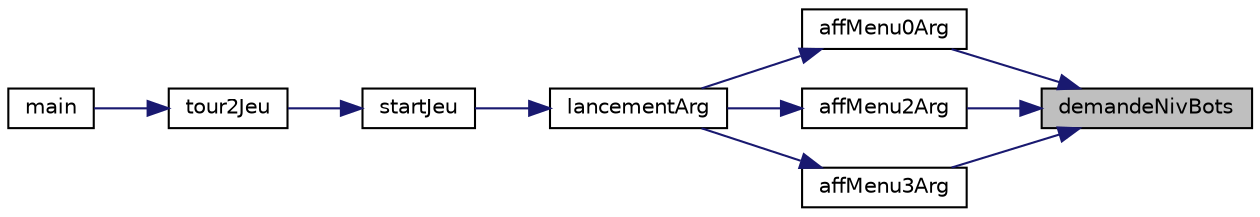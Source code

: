 digraph "demandeNivBots"
{
 // INTERACTIVE_SVG=YES
 // LATEX_PDF_SIZE
  edge [fontname="Helvetica",fontsize="10",labelfontname="Helvetica",labelfontsize="10"];
  node [fontname="Helvetica",fontsize="10",shape=record];
  rankdir="RL";
  Node1 [label="demandeNivBots",height=0.2,width=0.4,color="black", fillcolor="grey75", style="filled", fontcolor="black",tooltip=": demande à l'utilisateur le niveau des bots"];
  Node1 -> Node2 [dir="back",color="midnightblue",fontsize="10",style="solid",fontname="Helvetica"];
  Node2 [label="affMenu0Arg",height=0.2,width=0.4,color="black", fillcolor="white", style="filled",URL="$etienne_8c.html#add191c234e4761402a10fc37c780a0dc",tooltip=": demande à l'utilisateur le niveau des bots"];
  Node2 -> Node3 [dir="back",color="midnightblue",fontsize="10",style="solid",fontname="Helvetica"];
  Node3 [label="lancementArg",height=0.2,width=0.4,color="black", fillcolor="white", style="filled",URL="$etienne_8c.html#a317970f049c6f2e6b462f99649c76b60",tooltip=": demande à l'utilisateur le niveau des bots"];
  Node3 -> Node4 [dir="back",color="midnightblue",fontsize="10",style="solid",fontname="Helvetica"];
  Node4 [label="startJeu",height=0.2,width=0.4,color="black", fillcolor="white", style="filled",URL="$paul_8c.html#aa6907d9a4dfdf2849cd992c0d29d1e36",tooltip=": Lance le jeu avec les arguments données par le joueur"];
  Node4 -> Node5 [dir="back",color="midnightblue",fontsize="10",style="solid",fontname="Helvetica"];
  Node5 [label="tour2Jeu",height=0.2,width=0.4,color="black", fillcolor="white", style="filled",URL="$paul_8c.html#af93d3121afa95f7a3e7d318fa364f568",tooltip=": Lance le jeu et fait une boucle tant que le jeu n'est pas fini"];
  Node5 -> Node6 [dir="back",color="midnightblue",fontsize="10",style="solid",fontname="Helvetica"];
  Node6 [label="main",height=0.2,width=0.4,color="black", fillcolor="white", style="filled",URL="$main_8c.html#ac4c0f8a8146b128f1b8f920e3a9c3b1e",tooltip=" "];
  Node1 -> Node7 [dir="back",color="midnightblue",fontsize="10",style="solid",fontname="Helvetica"];
  Node7 [label="affMenu2Arg",height=0.2,width=0.4,color="black", fillcolor="white", style="filled",URL="$etienne_8c.html#a916fd519f8a566d0aadc4244c72dbb8f",tooltip=": demande à l'utilisateur le niveau des bots"];
  Node7 -> Node3 [dir="back",color="midnightblue",fontsize="10",style="solid",fontname="Helvetica"];
  Node1 -> Node8 [dir="back",color="midnightblue",fontsize="10",style="solid",fontname="Helvetica"];
  Node8 [label="affMenu3Arg",height=0.2,width=0.4,color="black", fillcolor="white", style="filled",URL="$etienne_8c.html#ad4da5cc4733ebd4b260a7e09c06c7fad",tooltip=": demande à l'utilisateur le niveau des bots"];
  Node8 -> Node3 [dir="back",color="midnightblue",fontsize="10",style="solid",fontname="Helvetica"];
}
